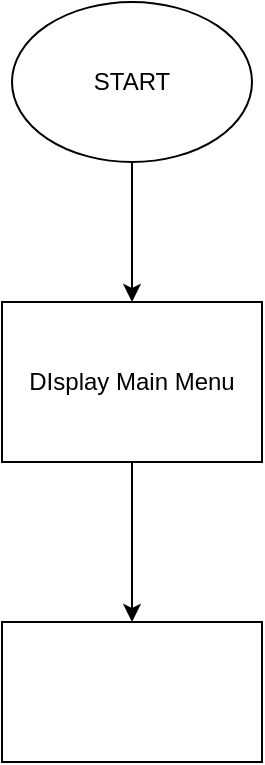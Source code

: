 <mxfile version="21.3.7" type="device">
  <diagram name="Page-1" id="M4WDvHF6QqO-p-FS4kOS">
    <mxGraphModel dx="1083" dy="778" grid="1" gridSize="10" guides="1" tooltips="1" connect="1" arrows="1" fold="1" page="1" pageScale="1" pageWidth="850" pageHeight="1100" math="0" shadow="0">
      <root>
        <mxCell id="0" />
        <mxCell id="1" parent="0" />
        <mxCell id="qaaVTXzU8mfkaYrH7KEW-2" style="edgeStyle=orthogonalEdgeStyle;rounded=0;orthogonalLoop=1;jettySize=auto;html=1;exitX=0.5;exitY=1;exitDx=0;exitDy=0;" edge="1" parent="1" source="qaaVTXzU8mfkaYrH7KEW-1">
          <mxGeometry relative="1" as="geometry">
            <mxPoint x="90" y="180" as="targetPoint" />
          </mxGeometry>
        </mxCell>
        <mxCell id="qaaVTXzU8mfkaYrH7KEW-1" value="START" style="ellipse;whiteSpace=wrap;html=1;" vertex="1" parent="1">
          <mxGeometry x="30" y="30" width="120" height="80" as="geometry" />
        </mxCell>
        <mxCell id="qaaVTXzU8mfkaYrH7KEW-4" style="edgeStyle=orthogonalEdgeStyle;rounded=0;orthogonalLoop=1;jettySize=auto;html=1;exitX=0.5;exitY=1;exitDx=0;exitDy=0;" edge="1" parent="1" source="qaaVTXzU8mfkaYrH7KEW-3">
          <mxGeometry relative="1" as="geometry">
            <mxPoint x="90" y="340" as="targetPoint" />
          </mxGeometry>
        </mxCell>
        <mxCell id="qaaVTXzU8mfkaYrH7KEW-3" value="DIsplay Main Menu" style="rounded=0;whiteSpace=wrap;html=1;" vertex="1" parent="1">
          <mxGeometry x="25" y="180" width="130" height="80" as="geometry" />
        </mxCell>
        <mxCell id="qaaVTXzU8mfkaYrH7KEW-8" value="" style="rounded=0;whiteSpace=wrap;html=1;" vertex="1" parent="1">
          <mxGeometry x="25" y="340" width="130" height="70" as="geometry" />
        </mxCell>
      </root>
    </mxGraphModel>
  </diagram>
</mxfile>
